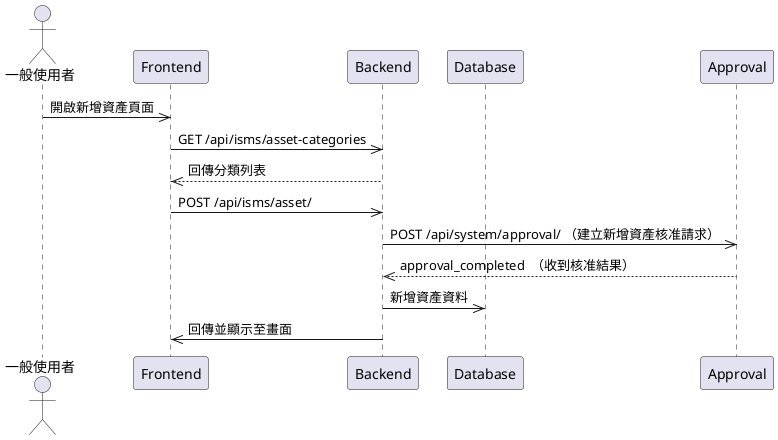 @startuml
actor User as "一般使用者"
participant Frontend
participant Backend
participant Database

User->>Frontend: 開啟新增資產頁面
Frontend->>Backend: GET /api/isms/asset-categories
Backend-->>Frontend: 回傳分類列表
Frontend->>Backend: POST /api/isms/asset/
Backend->>Approval: POST /api/system/approval/ （建立新增資產核准請求）
Approval-->>Backend: approval_completed  （收到核准結果）
Backend->>Database: 新增資產資料
Backend->>Frontend: 回傳並顯示至畫面
@enduml

